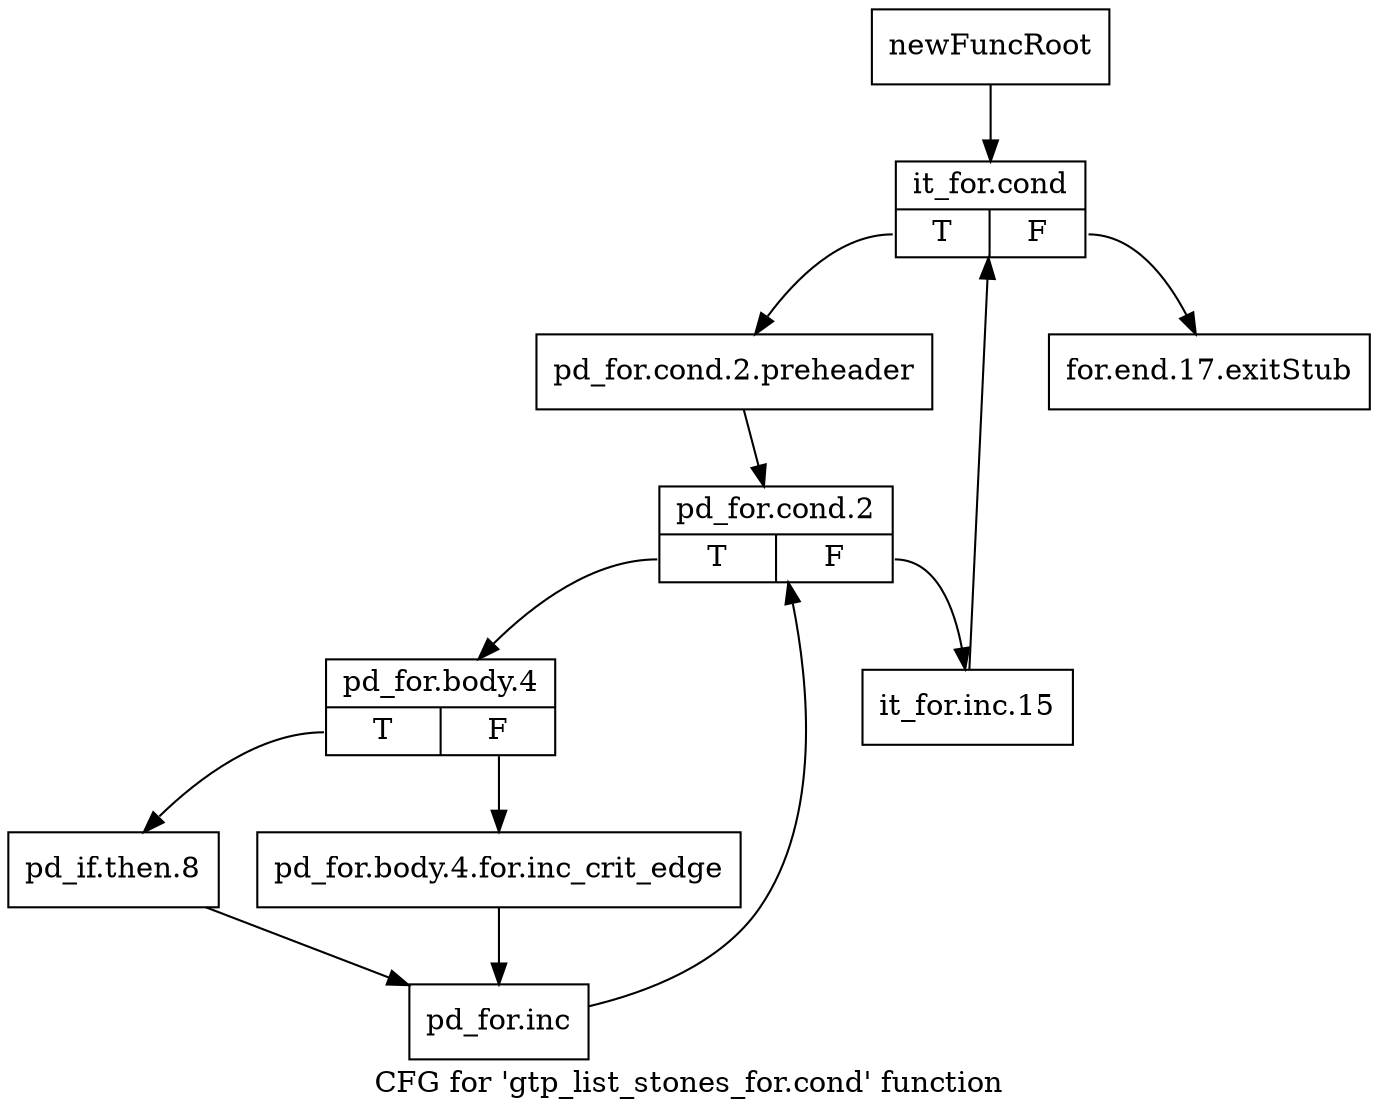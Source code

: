 digraph "CFG for 'gtp_list_stones_for.cond' function" {
	label="CFG for 'gtp_list_stones_for.cond' function";

	Node0x4827cc0 [shape=record,label="{newFuncRoot}"];
	Node0x4827cc0 -> Node0x4827d60;
	Node0x4827d10 [shape=record,label="{for.end.17.exitStub}"];
	Node0x4827d60 [shape=record,label="{it_for.cond|{<s0>T|<s1>F}}"];
	Node0x4827d60:s0 -> Node0x4827db0;
	Node0x4827d60:s1 -> Node0x4827d10;
	Node0x4827db0 [shape=record,label="{pd_for.cond.2.preheader}"];
	Node0x4827db0 -> Node0x4827e00;
	Node0x4827e00 [shape=record,label="{pd_for.cond.2|{<s0>T|<s1>F}}"];
	Node0x4827e00:s0 -> Node0x4827ea0;
	Node0x4827e00:s1 -> Node0x4827e50;
	Node0x4827e50 [shape=record,label="{it_for.inc.15}"];
	Node0x4827e50 -> Node0x4827d60;
	Node0x4827ea0 [shape=record,label="{pd_for.body.4|{<s0>T|<s1>F}}"];
	Node0x4827ea0:s0 -> Node0x4827f40;
	Node0x4827ea0:s1 -> Node0x4827ef0;
	Node0x4827ef0 [shape=record,label="{pd_for.body.4.for.inc_crit_edge}"];
	Node0x4827ef0 -> Node0x4827f90;
	Node0x4827f40 [shape=record,label="{pd_if.then.8}"];
	Node0x4827f40 -> Node0x4827f90;
	Node0x4827f90 [shape=record,label="{pd_for.inc}"];
	Node0x4827f90 -> Node0x4827e00;
}
